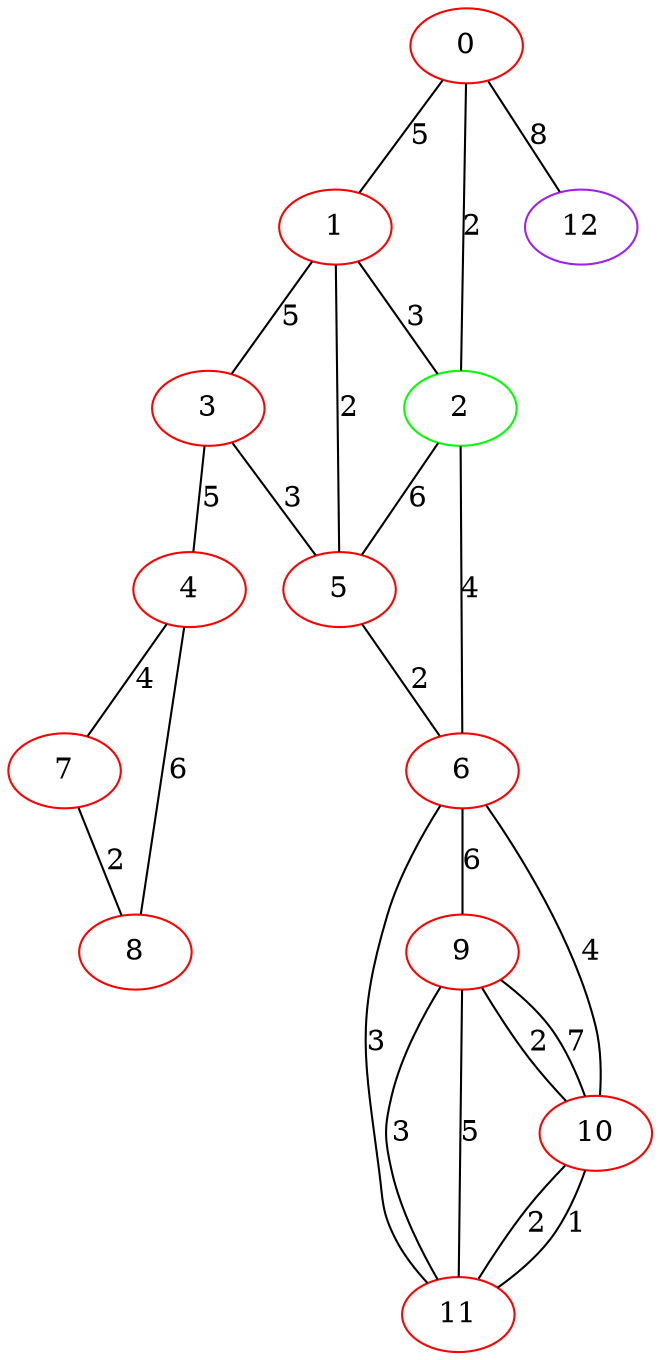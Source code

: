 graph "" {
0 [color=red, weight=1];
1 [color=red, weight=1];
2 [color=green, weight=2];
3 [color=red, weight=1];
4 [color=red, weight=1];
5 [color=red, weight=1];
6 [color=red, weight=1];
7 [color=red, weight=1];
8 [color=red, weight=1];
9 [color=red, weight=1];
10 [color=red, weight=1];
11 [color=red, weight=1];
12 [color=purple, weight=4];
0 -- 1  [key=0, label=5];
0 -- 2  [key=0, label=2];
0 -- 12  [key=0, label=8];
1 -- 2  [key=0, label=3];
1 -- 3  [key=0, label=5];
1 -- 5  [key=0, label=2];
2 -- 5  [key=0, label=6];
2 -- 6  [key=0, label=4];
3 -- 4  [key=0, label=5];
3 -- 5  [key=0, label=3];
4 -- 8  [key=0, label=6];
4 -- 7  [key=0, label=4];
5 -- 6  [key=0, label=2];
6 -- 11  [key=0, label=3];
6 -- 9  [key=0, label=6];
6 -- 10  [key=0, label=4];
7 -- 8  [key=0, label=2];
9 -- 10  [key=0, label=2];
9 -- 10  [key=1, label=7];
9 -- 11  [key=0, label=3];
9 -- 11  [key=1, label=5];
10 -- 11  [key=0, label=1];
10 -- 11  [key=1, label=2];
}
